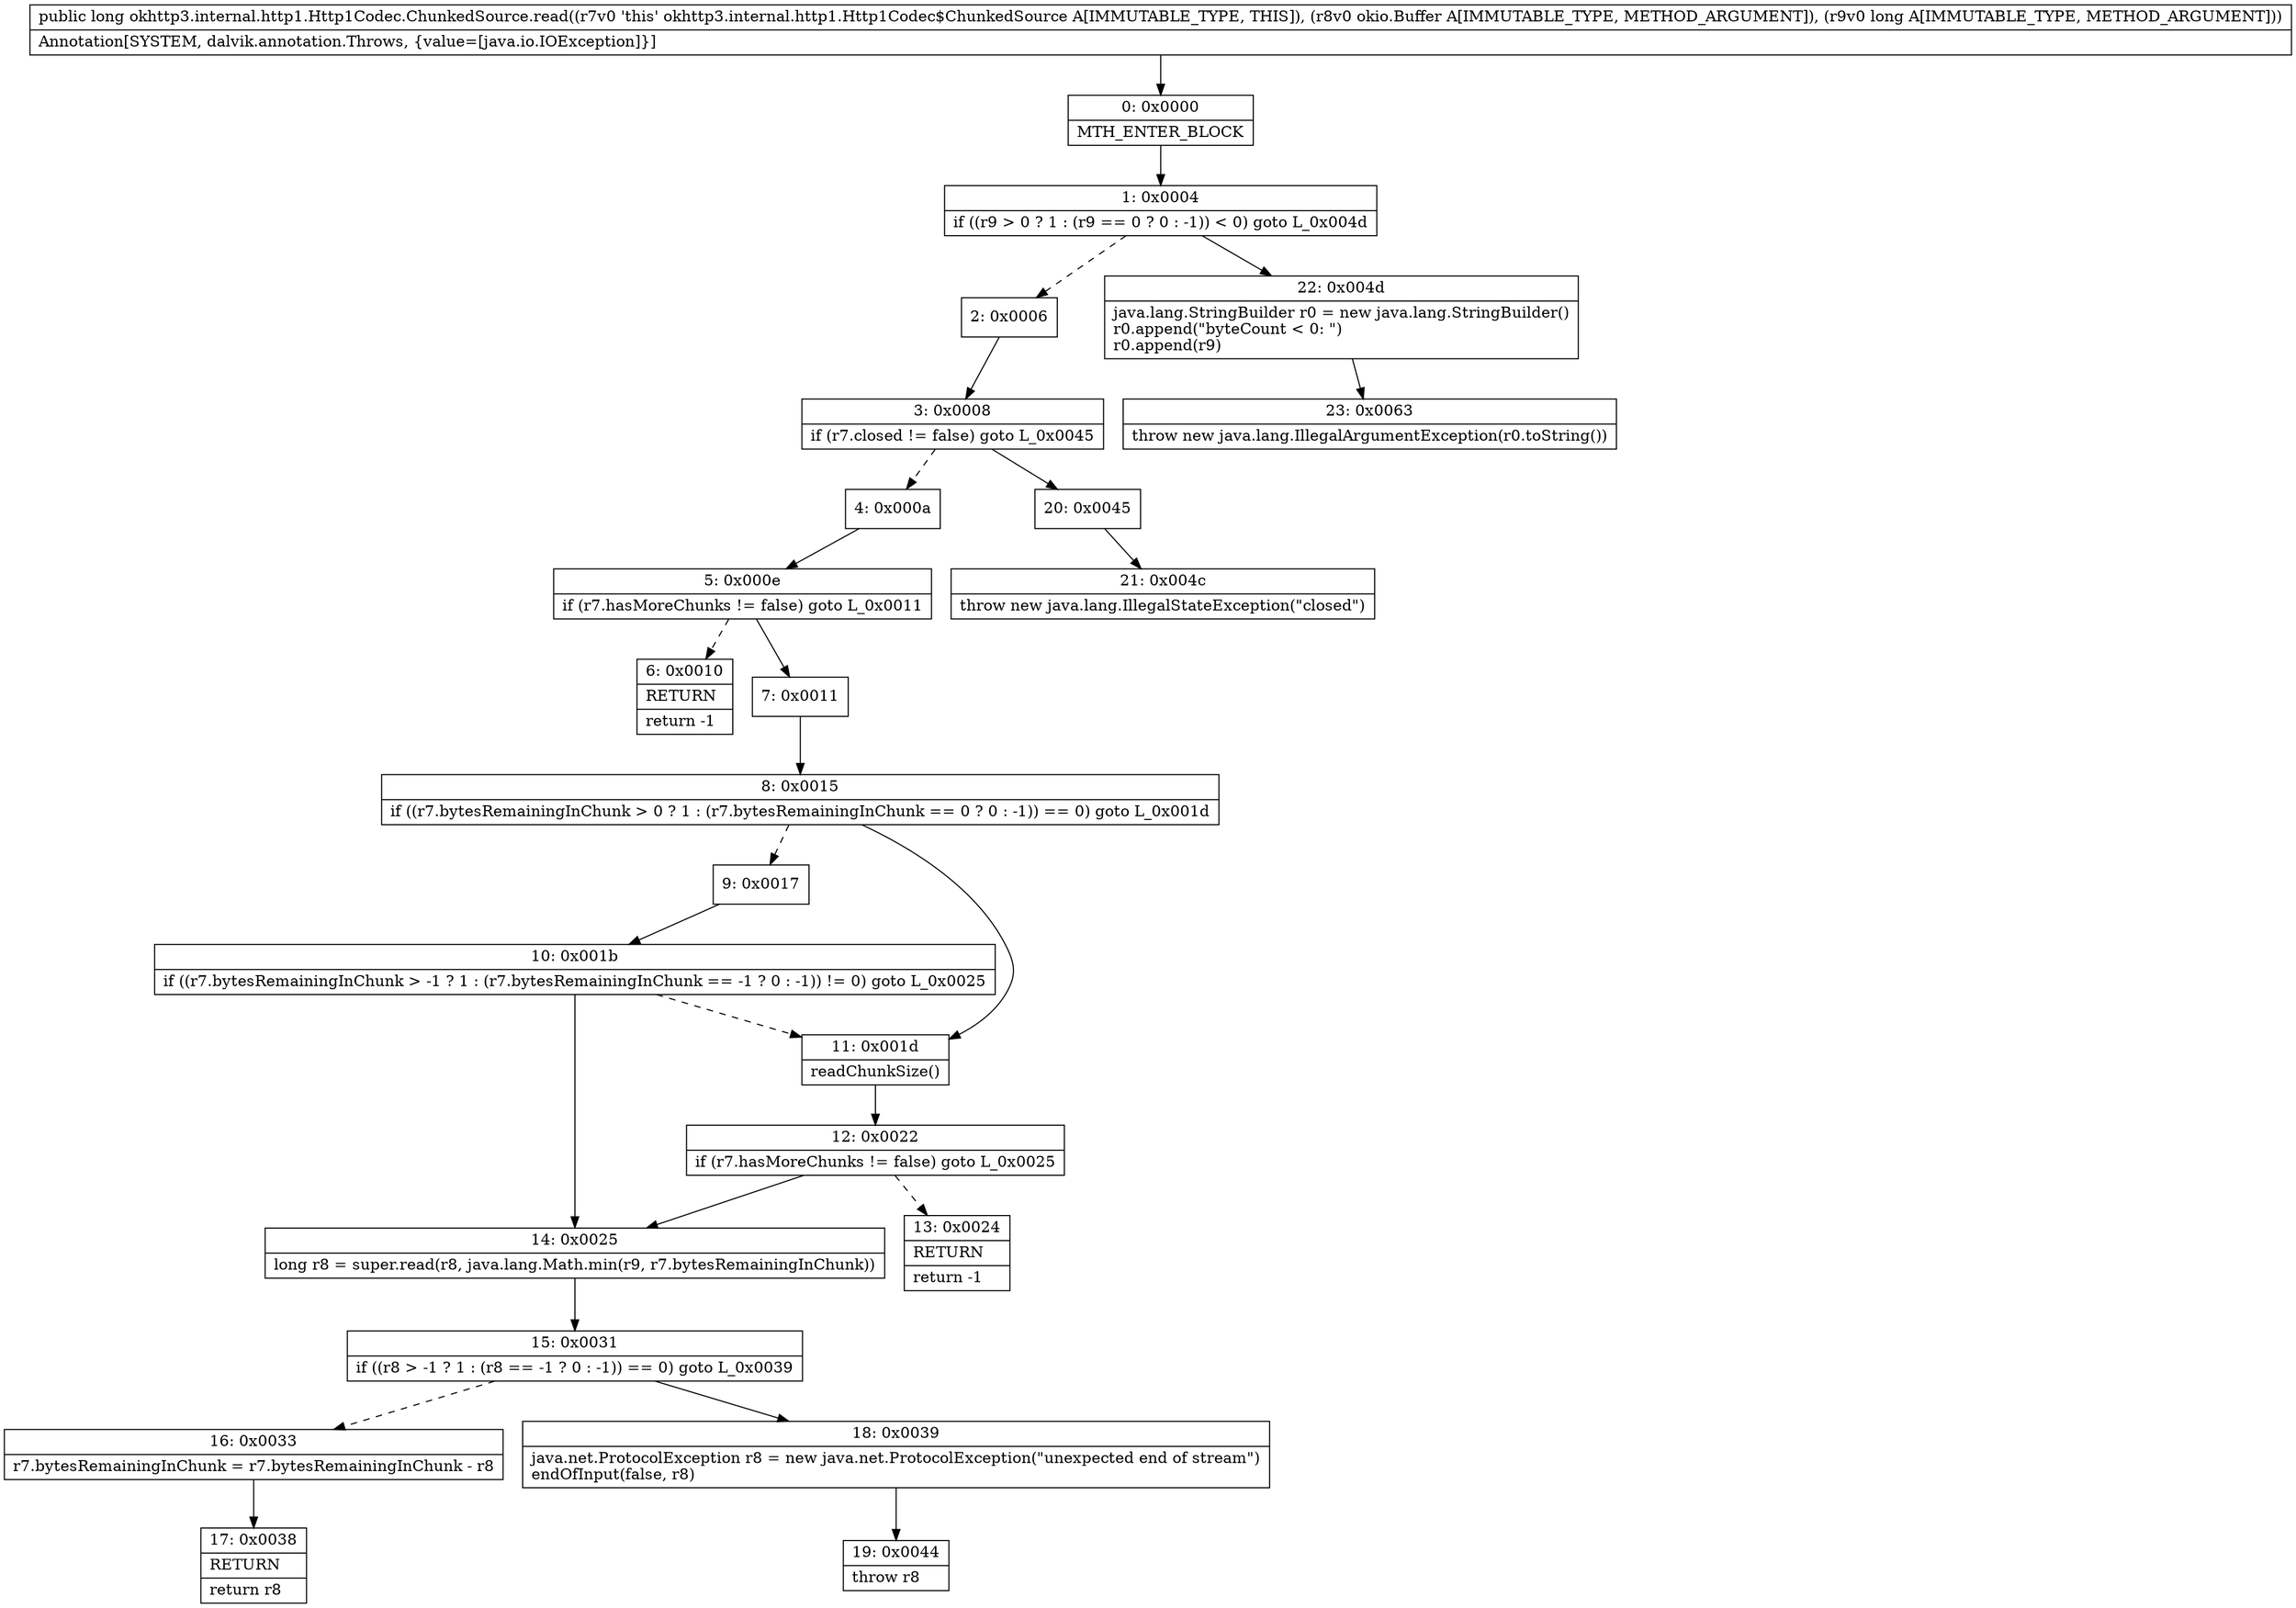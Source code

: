 digraph "CFG forokhttp3.internal.http1.Http1Codec.ChunkedSource.read(Lokio\/Buffer;J)J" {
Node_0 [shape=record,label="{0\:\ 0x0000|MTH_ENTER_BLOCK\l}"];
Node_1 [shape=record,label="{1\:\ 0x0004|if ((r9 \> 0 ? 1 : (r9 == 0 ? 0 : \-1)) \< 0) goto L_0x004d\l}"];
Node_2 [shape=record,label="{2\:\ 0x0006}"];
Node_3 [shape=record,label="{3\:\ 0x0008|if (r7.closed != false) goto L_0x0045\l}"];
Node_4 [shape=record,label="{4\:\ 0x000a}"];
Node_5 [shape=record,label="{5\:\ 0x000e|if (r7.hasMoreChunks != false) goto L_0x0011\l}"];
Node_6 [shape=record,label="{6\:\ 0x0010|RETURN\l|return \-1\l}"];
Node_7 [shape=record,label="{7\:\ 0x0011}"];
Node_8 [shape=record,label="{8\:\ 0x0015|if ((r7.bytesRemainingInChunk \> 0 ? 1 : (r7.bytesRemainingInChunk == 0 ? 0 : \-1)) == 0) goto L_0x001d\l}"];
Node_9 [shape=record,label="{9\:\ 0x0017}"];
Node_10 [shape=record,label="{10\:\ 0x001b|if ((r7.bytesRemainingInChunk \> \-1 ? 1 : (r7.bytesRemainingInChunk == \-1 ? 0 : \-1)) != 0) goto L_0x0025\l}"];
Node_11 [shape=record,label="{11\:\ 0x001d|readChunkSize()\l}"];
Node_12 [shape=record,label="{12\:\ 0x0022|if (r7.hasMoreChunks != false) goto L_0x0025\l}"];
Node_13 [shape=record,label="{13\:\ 0x0024|RETURN\l|return \-1\l}"];
Node_14 [shape=record,label="{14\:\ 0x0025|long r8 = super.read(r8, java.lang.Math.min(r9, r7.bytesRemainingInChunk))\l}"];
Node_15 [shape=record,label="{15\:\ 0x0031|if ((r8 \> \-1 ? 1 : (r8 == \-1 ? 0 : \-1)) == 0) goto L_0x0039\l}"];
Node_16 [shape=record,label="{16\:\ 0x0033|r7.bytesRemainingInChunk = r7.bytesRemainingInChunk \- r8\l}"];
Node_17 [shape=record,label="{17\:\ 0x0038|RETURN\l|return r8\l}"];
Node_18 [shape=record,label="{18\:\ 0x0039|java.net.ProtocolException r8 = new java.net.ProtocolException(\"unexpected end of stream\")\lendOfInput(false, r8)\l}"];
Node_19 [shape=record,label="{19\:\ 0x0044|throw r8\l}"];
Node_20 [shape=record,label="{20\:\ 0x0045}"];
Node_21 [shape=record,label="{21\:\ 0x004c|throw new java.lang.IllegalStateException(\"closed\")\l}"];
Node_22 [shape=record,label="{22\:\ 0x004d|java.lang.StringBuilder r0 = new java.lang.StringBuilder()\lr0.append(\"byteCount \< 0: \")\lr0.append(r9)\l}"];
Node_23 [shape=record,label="{23\:\ 0x0063|throw new java.lang.IllegalArgumentException(r0.toString())\l}"];
MethodNode[shape=record,label="{public long okhttp3.internal.http1.Http1Codec.ChunkedSource.read((r7v0 'this' okhttp3.internal.http1.Http1Codec$ChunkedSource A[IMMUTABLE_TYPE, THIS]), (r8v0 okio.Buffer A[IMMUTABLE_TYPE, METHOD_ARGUMENT]), (r9v0 long A[IMMUTABLE_TYPE, METHOD_ARGUMENT]))  | Annotation[SYSTEM, dalvik.annotation.Throws, \{value=[java.io.IOException]\}]\l}"];
MethodNode -> Node_0;
Node_0 -> Node_1;
Node_1 -> Node_2[style=dashed];
Node_1 -> Node_22;
Node_2 -> Node_3;
Node_3 -> Node_4[style=dashed];
Node_3 -> Node_20;
Node_4 -> Node_5;
Node_5 -> Node_6[style=dashed];
Node_5 -> Node_7;
Node_7 -> Node_8;
Node_8 -> Node_9[style=dashed];
Node_8 -> Node_11;
Node_9 -> Node_10;
Node_10 -> Node_11[style=dashed];
Node_10 -> Node_14;
Node_11 -> Node_12;
Node_12 -> Node_13[style=dashed];
Node_12 -> Node_14;
Node_14 -> Node_15;
Node_15 -> Node_16[style=dashed];
Node_15 -> Node_18;
Node_16 -> Node_17;
Node_18 -> Node_19;
Node_20 -> Node_21;
Node_22 -> Node_23;
}

